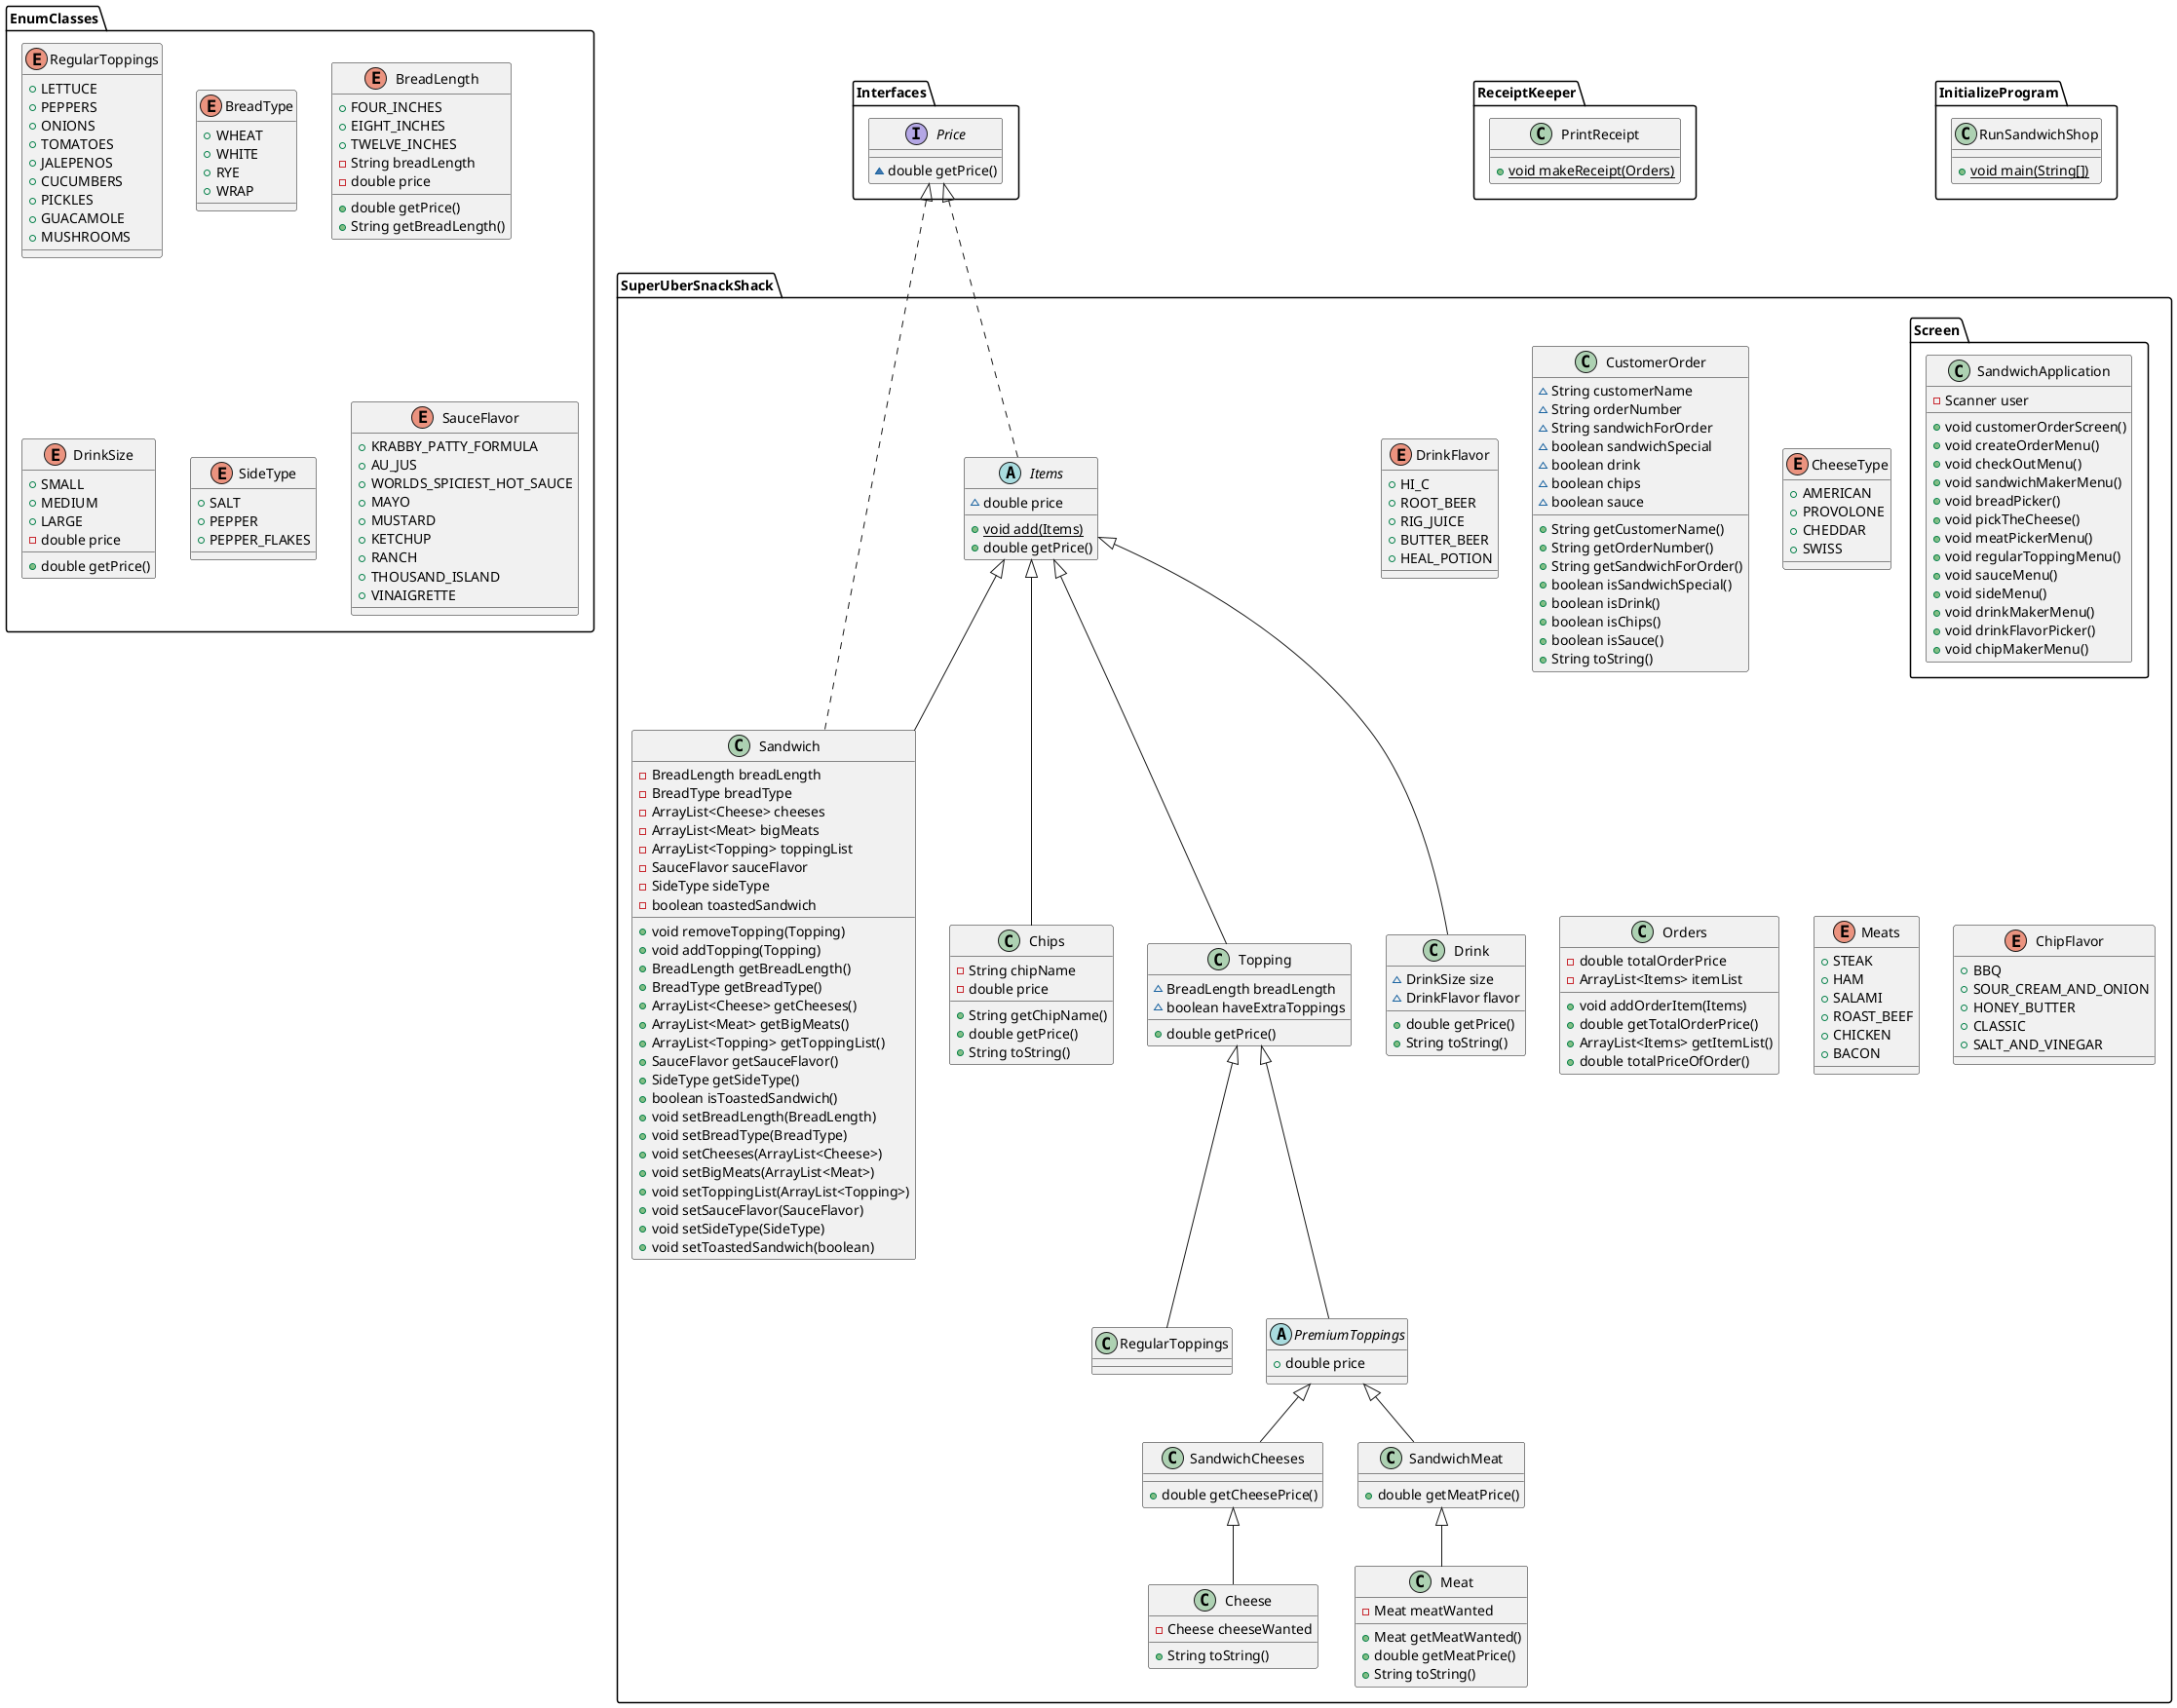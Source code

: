 @startuml
enum EnumClasses.RegularToppings {
+  LETTUCE
+  PEPPERS
+  ONIONS
+  TOMATOES
+  JALEPENOS
+  CUCUMBERS
+  PICKLES
+  GUACAMOLE
+  MUSHROOMS
}

class SuperUberSnackShack.Drink {
~ DrinkSize size
~ DrinkFlavor flavor
+ double getPrice()
+ String toString()
}


enum SuperUberSnackShack.DrinkFlavor {
+  HI_C
+  ROOT_BEER
+  RIG_JUICE
+  BUTTER_BEER
+  HEAL_POTION
}

class ReceiptKeeper.PrintReceipt {
+ {static} void makeReceipt(Orders)
}

class SuperUberSnackShack.CustomerOrder {
~ String customerName
~ String orderNumber
~ String sandwichForOrder
~ boolean sandwichSpecial
~ boolean drink
~ boolean chips
~ boolean sauce
+ String getCustomerName()
+ String getOrderNumber()
+ String getSandwichForOrder()
+ boolean isSandwichSpecial()
+ boolean isDrink()
+ boolean isChips()
+ boolean isSauce()
+ String toString()
}


class SuperUberSnackShack.RegularToppings {
}
enum EnumClasses.BreadType {
+  WHEAT
+  WHITE
+  RYE
+  WRAP
}

class SuperUberSnackShack.Sandwich {
- BreadLength breadLength
- BreadType breadType
- ArrayList<Cheese> cheeses
- ArrayList<Meat> bigMeats
- ArrayList<Topping> toppingList
- SauceFlavor sauceFlavor
- SideType sideType
- boolean toastedSandwich
+ void removeTopping(Topping)
+ void addTopping(Topping)
+ BreadLength getBreadLength()
+ BreadType getBreadType()
+ ArrayList<Cheese> getCheeses()
+ ArrayList<Meat> getBigMeats()
+ ArrayList<Topping> getToppingList()
+ SauceFlavor getSauceFlavor()
+ SideType getSideType()
+ boolean isToastedSandwich()
+ void setBreadLength(BreadLength)
+ void setBreadType(BreadType)
+ void setCheeses(ArrayList<Cheese>)
+ void setBigMeats(ArrayList<Meat>)
+ void setToppingList(ArrayList<Topping>)
+ void setSauceFlavor(SauceFlavor)
+ void setSideType(SideType)
+ void setToastedSandwich(boolean)
}


class SuperUberSnackShack.Cheese {
- Cheese cheeseWanted
+ String toString()
}


enum SuperUberSnackShack.CheeseType {
+  AMERICAN
+  PROVOLONE
+  CHEDDAR
+  SWISS
}

enum EnumClasses.BreadLength {
+  FOUR_INCHES
+  EIGHT_INCHES
+  TWELVE_INCHES
- String breadLength
- double price
+ double getPrice()
+ String getBreadLength()
}


abstract class SuperUberSnackShack.Items {
~ double price
+ {static} void add(Items)
+ double getPrice()
}


enum EnumClasses.DrinkSize {
+  SMALL
+  MEDIUM
+  LARGE
- double price
+ double getPrice()
}


enum EnumClasses.SideType {
+  SALT
+  PEPPER
+  PEPPER_FLAKES
}

class SuperUberSnackShack.Orders {
- double totalOrderPrice
- ArrayList<Items> itemList
+ void addOrderItem(Items)
+ double getTotalOrderPrice()
+ ArrayList<Items> getItemList()
+ double totalPriceOfOrder()
}


class SuperUberSnackShack.SandwichCheeses {
+ double getCheesePrice()
}

enum EnumClasses.SauceFlavor {
+  KRABBY_PATTY_FORMULA
+  AU_JUS
+  WORLDS_SPICIEST_HOT_SAUCE
+  MAYO
+  MUSTARD
+  KETCHUP
+  RANCH
+  THOUSAND_ISLAND
+  VINAIGRETTE
}

class SuperUberSnackShack.Screen.SandwichApplication {
- Scanner user
+ void customerOrderScreen()
+ void createOrderMenu()
+ void checkOutMenu()
+ void sandwichMakerMenu()
+ void breadPicker()
+ void pickTheCheese()
+ void meatPickerMenu()
+ void regularToppingMenu()
+ void sauceMenu()
+ void sideMenu()
+ void drinkMakerMenu()
+ void drinkFlavorPicker()
+ void chipMakerMenu()
}


class SuperUberSnackShack.Meat {
- Meat meatWanted
+ Meat getMeatWanted()
+ double getMeatPrice()
+ String toString()
}


enum SuperUberSnackShack.Meats {
+  STEAK
+  HAM
+  SALAMI
+  ROAST_BEEF
+  CHICKEN
+  BACON
}

class SuperUberSnackShack.SandwichMeat {
+ double getMeatPrice()
}

class InitializeProgram.RunSandwichShop {
+ {static} void main(String[])
}

abstract class SuperUberSnackShack.PremiumToppings {
+ double price
}

interface Interfaces.Price {
~ double getPrice()
}

class SuperUberSnackShack.Chips {
- String chipName
- double price
+ String getChipName()
+ double getPrice()
+ String toString()
}


enum SuperUberSnackShack.ChipFlavor {
+  BBQ
+  SOUR_CREAM_AND_ONION
+  HONEY_BUTTER
+  CLASSIC
+  SALT_AND_VINEGAR
}

class SuperUberSnackShack.Topping {
~ BreadLength breadLength
~ boolean haveExtraToppings
+ double getPrice()
}




SuperUberSnackShack.Items <|-- SuperUberSnackShack.Drink
SuperUberSnackShack.Topping <|-- SuperUberSnackShack.RegularToppings
Interfaces.Price <|.. SuperUberSnackShack.Sandwich
SuperUberSnackShack.Items <|-- SuperUberSnackShack.Sandwich
SuperUberSnackShack.SandwichCheeses <|-- SuperUberSnackShack.Cheese
Interfaces.Price <|.. SuperUberSnackShack.Items
SuperUberSnackShack.PremiumToppings <|-- SuperUberSnackShack.SandwichCheeses
SuperUberSnackShack.SandwichMeat <|-- SuperUberSnackShack.Meat
SuperUberSnackShack.PremiumToppings <|-- SuperUberSnackShack.SandwichMeat
SuperUberSnackShack.Topping <|-- SuperUberSnackShack.PremiumToppings
SuperUberSnackShack.Items <|-- SuperUberSnackShack.Chips
SuperUberSnackShack.Items <|-- SuperUberSnackShack.Topping
@enduml